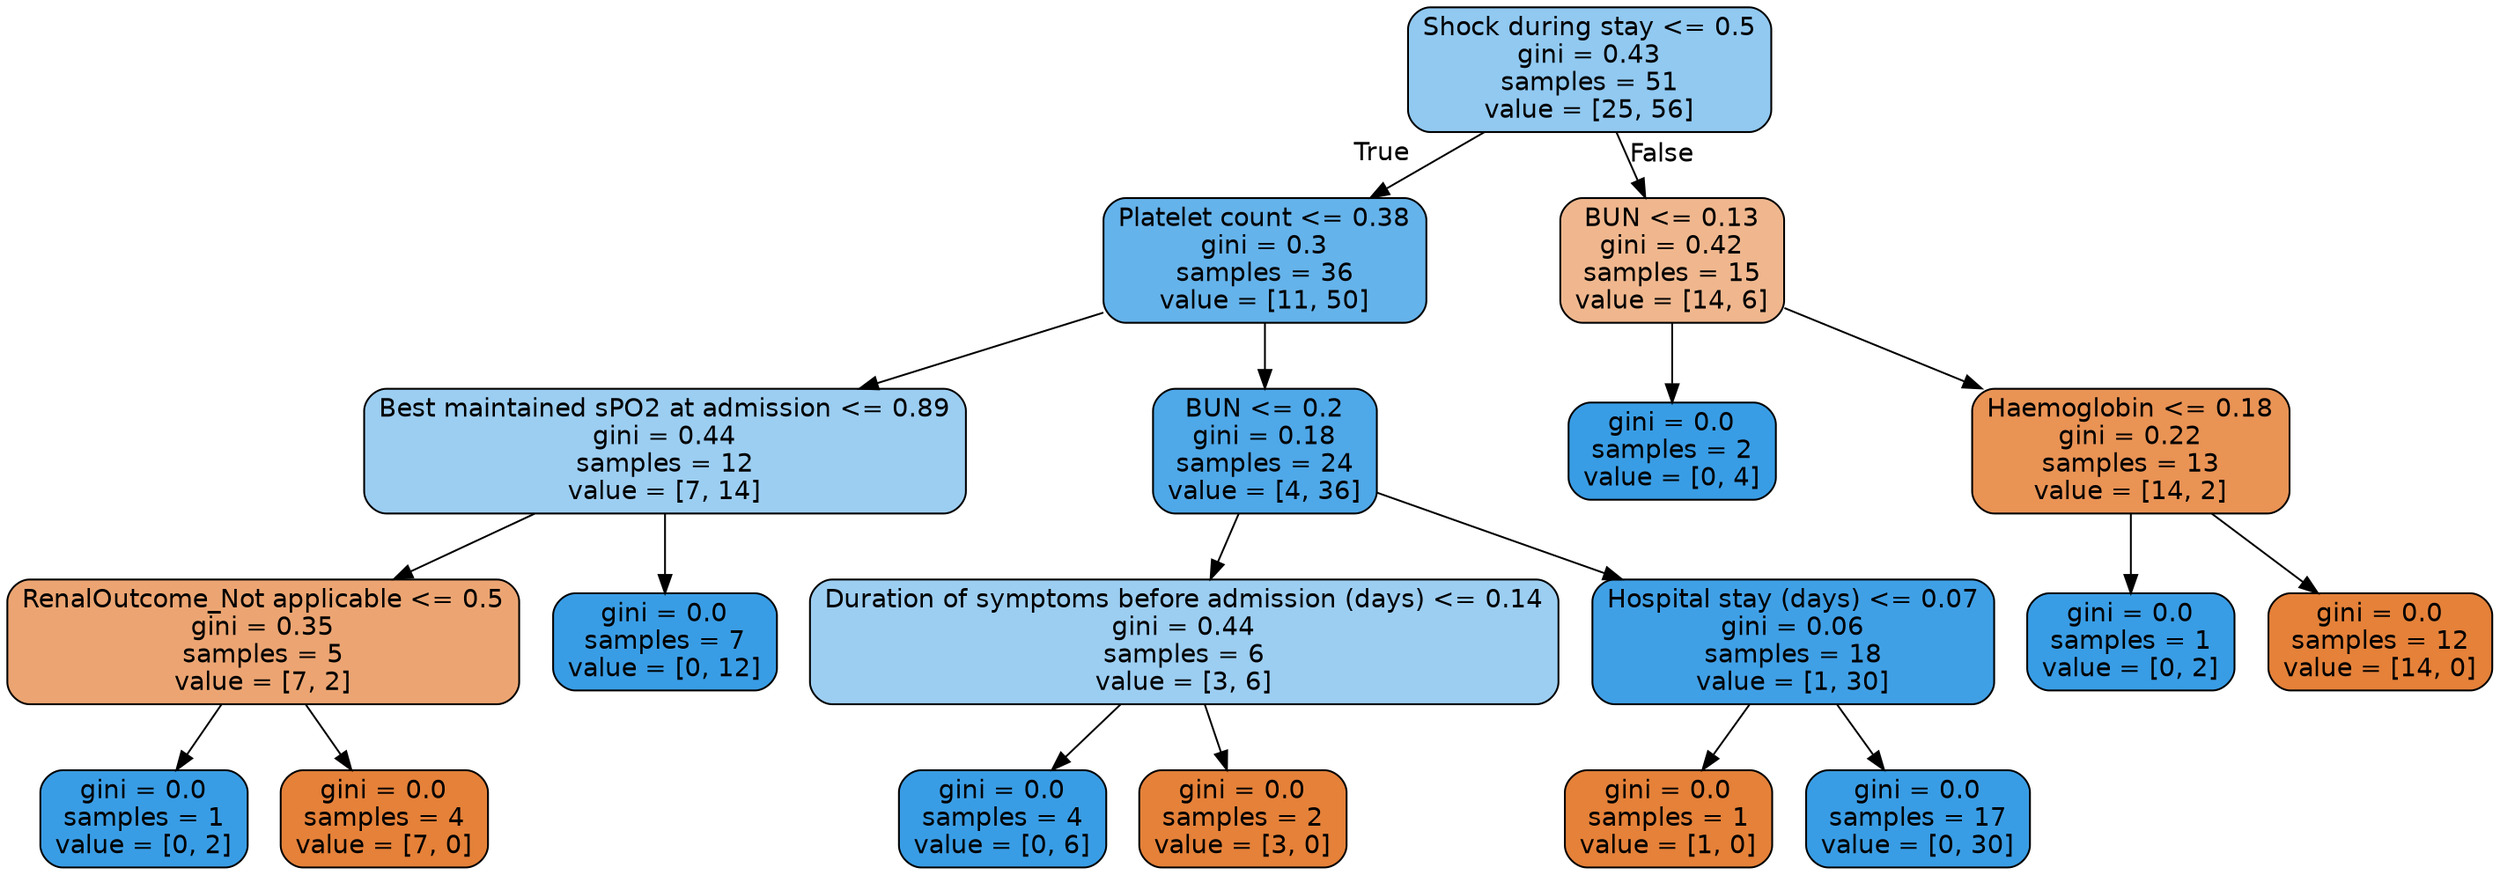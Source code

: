 digraph Tree {
node [shape=box, style="filled, rounded", color="black", fontname=helvetica] ;
edge [fontname=helvetica] ;
0 [label="Shock during stay <= 0.5\ngini = 0.43\nsamples = 51\nvalue = [25, 56]", fillcolor="#91c9f1"] ;
1 [label="Platelet count <= 0.38\ngini = 0.3\nsamples = 36\nvalue = [11, 50]", fillcolor="#65b3eb"] ;
0 -> 1 [labeldistance=2.5, labelangle=45, headlabel="True"] ;
2 [label="Best maintained sPO2 at admission <= 0.89\ngini = 0.44\nsamples = 12\nvalue = [7, 14]", fillcolor="#9ccef2"] ;
1 -> 2 ;
3 [label="RenalOutcome_Not applicable <= 0.5\ngini = 0.35\nsamples = 5\nvalue = [7, 2]", fillcolor="#eca572"] ;
2 -> 3 ;
4 [label="gini = 0.0\nsamples = 1\nvalue = [0, 2]", fillcolor="#399de5"] ;
3 -> 4 ;
5 [label="gini = 0.0\nsamples = 4\nvalue = [7, 0]", fillcolor="#e58139"] ;
3 -> 5 ;
6 [label="gini = 0.0\nsamples = 7\nvalue = [0, 12]", fillcolor="#399de5"] ;
2 -> 6 ;
7 [label="BUN <= 0.2\ngini = 0.18\nsamples = 24\nvalue = [4, 36]", fillcolor="#4fa8e8"] ;
1 -> 7 ;
8 [label="Duration of symptoms before admission (days) <= 0.14\ngini = 0.44\nsamples = 6\nvalue = [3, 6]", fillcolor="#9ccef2"] ;
7 -> 8 ;
9 [label="gini = 0.0\nsamples = 4\nvalue = [0, 6]", fillcolor="#399de5"] ;
8 -> 9 ;
10 [label="gini = 0.0\nsamples = 2\nvalue = [3, 0]", fillcolor="#e58139"] ;
8 -> 10 ;
11 [label="Hospital stay (days) <= 0.07\ngini = 0.06\nsamples = 18\nvalue = [1, 30]", fillcolor="#40a0e6"] ;
7 -> 11 ;
12 [label="gini = 0.0\nsamples = 1\nvalue = [1, 0]", fillcolor="#e58139"] ;
11 -> 12 ;
13 [label="gini = 0.0\nsamples = 17\nvalue = [0, 30]", fillcolor="#399de5"] ;
11 -> 13 ;
14 [label="BUN <= 0.13\ngini = 0.42\nsamples = 15\nvalue = [14, 6]", fillcolor="#f0b78e"] ;
0 -> 14 [labeldistance=2.5, labelangle=-45, headlabel="False"] ;
15 [label="gini = 0.0\nsamples = 2\nvalue = [0, 4]", fillcolor="#399de5"] ;
14 -> 15 ;
16 [label="Haemoglobin <= 0.18\ngini = 0.22\nsamples = 13\nvalue = [14, 2]", fillcolor="#e99355"] ;
14 -> 16 ;
17 [label="gini = 0.0\nsamples = 1\nvalue = [0, 2]", fillcolor="#399de5"] ;
16 -> 17 ;
18 [label="gini = 0.0\nsamples = 12\nvalue = [14, 0]", fillcolor="#e58139"] ;
16 -> 18 ;
}